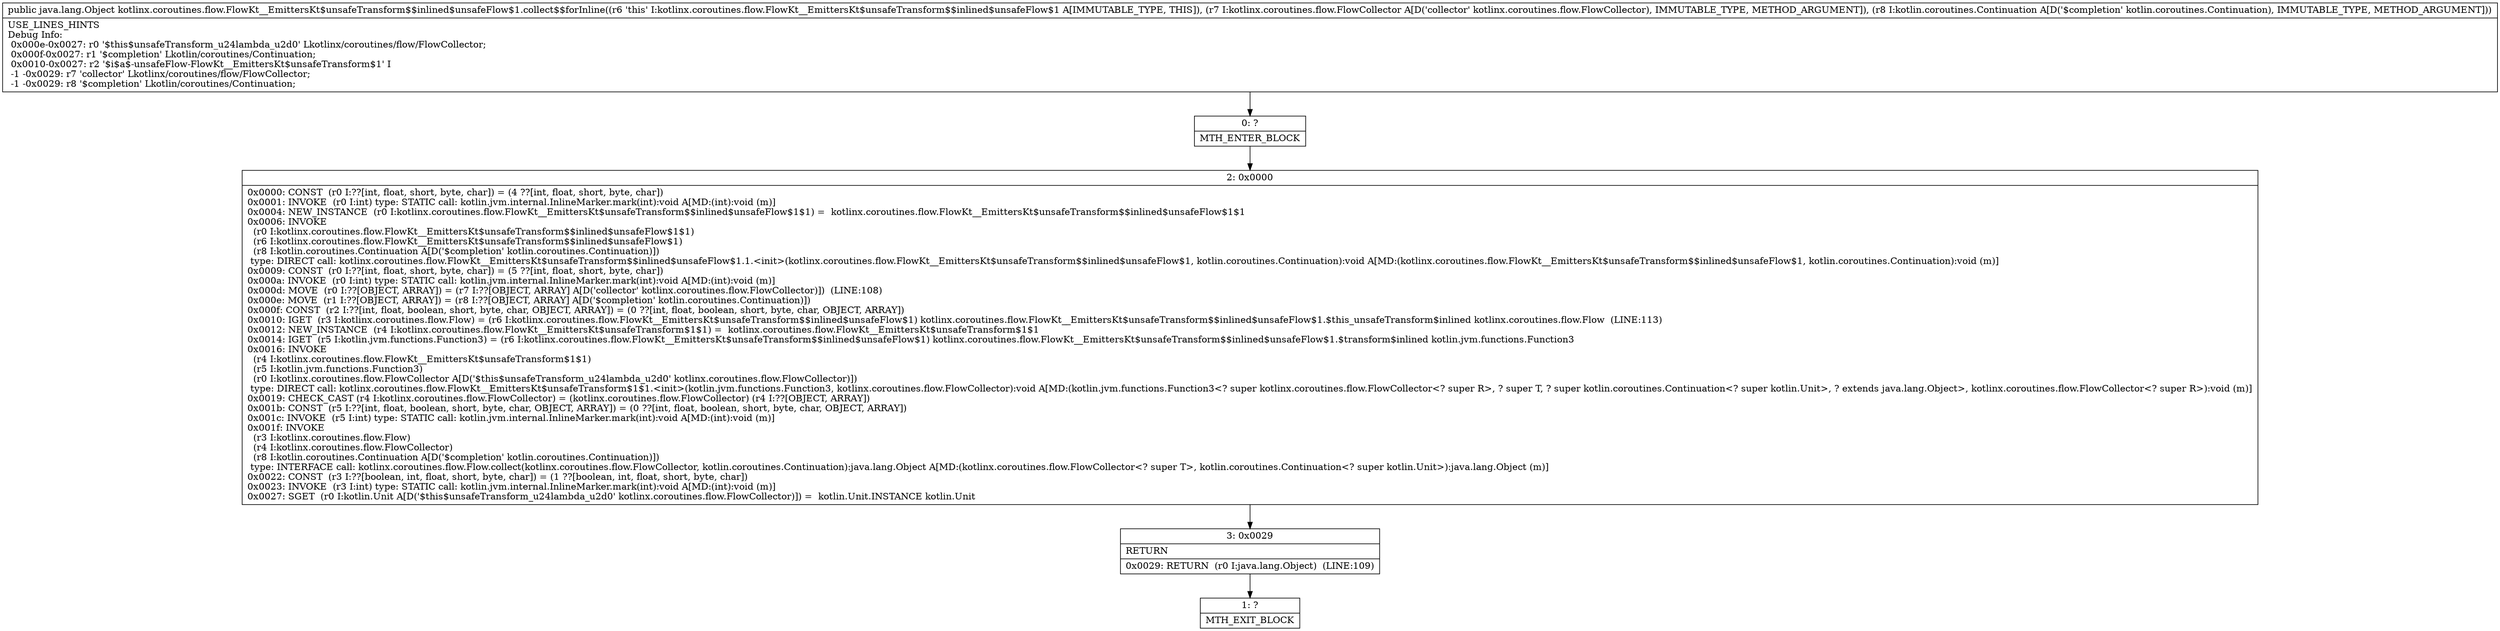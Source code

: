 digraph "CFG forkotlinx.coroutines.flow.FlowKt__EmittersKt$unsafeTransform$$inlined$unsafeFlow$1.collect$$forInline(Lkotlinx\/coroutines\/flow\/FlowCollector;Lkotlin\/coroutines\/Continuation;)Ljava\/lang\/Object;" {
Node_0 [shape=record,label="{0\:\ ?|MTH_ENTER_BLOCK\l}"];
Node_2 [shape=record,label="{2\:\ 0x0000|0x0000: CONST  (r0 I:??[int, float, short, byte, char]) = (4 ??[int, float, short, byte, char]) \l0x0001: INVOKE  (r0 I:int) type: STATIC call: kotlin.jvm.internal.InlineMarker.mark(int):void A[MD:(int):void (m)]\l0x0004: NEW_INSTANCE  (r0 I:kotlinx.coroutines.flow.FlowKt__EmittersKt$unsafeTransform$$inlined$unsafeFlow$1$1) =  kotlinx.coroutines.flow.FlowKt__EmittersKt$unsafeTransform$$inlined$unsafeFlow$1$1 \l0x0006: INVOKE  \l  (r0 I:kotlinx.coroutines.flow.FlowKt__EmittersKt$unsafeTransform$$inlined$unsafeFlow$1$1)\l  (r6 I:kotlinx.coroutines.flow.FlowKt__EmittersKt$unsafeTransform$$inlined$unsafeFlow$1)\l  (r8 I:kotlin.coroutines.Continuation A[D('$completion' kotlin.coroutines.Continuation)])\l type: DIRECT call: kotlinx.coroutines.flow.FlowKt__EmittersKt$unsafeTransform$$inlined$unsafeFlow$1.1.\<init\>(kotlinx.coroutines.flow.FlowKt__EmittersKt$unsafeTransform$$inlined$unsafeFlow$1, kotlin.coroutines.Continuation):void A[MD:(kotlinx.coroutines.flow.FlowKt__EmittersKt$unsafeTransform$$inlined$unsafeFlow$1, kotlin.coroutines.Continuation):void (m)]\l0x0009: CONST  (r0 I:??[int, float, short, byte, char]) = (5 ??[int, float, short, byte, char]) \l0x000a: INVOKE  (r0 I:int) type: STATIC call: kotlin.jvm.internal.InlineMarker.mark(int):void A[MD:(int):void (m)]\l0x000d: MOVE  (r0 I:??[OBJECT, ARRAY]) = (r7 I:??[OBJECT, ARRAY] A[D('collector' kotlinx.coroutines.flow.FlowCollector)])  (LINE:108)\l0x000e: MOVE  (r1 I:??[OBJECT, ARRAY]) = (r8 I:??[OBJECT, ARRAY] A[D('$completion' kotlin.coroutines.Continuation)]) \l0x000f: CONST  (r2 I:??[int, float, boolean, short, byte, char, OBJECT, ARRAY]) = (0 ??[int, float, boolean, short, byte, char, OBJECT, ARRAY]) \l0x0010: IGET  (r3 I:kotlinx.coroutines.flow.Flow) = (r6 I:kotlinx.coroutines.flow.FlowKt__EmittersKt$unsafeTransform$$inlined$unsafeFlow$1) kotlinx.coroutines.flow.FlowKt__EmittersKt$unsafeTransform$$inlined$unsafeFlow$1.$this_unsafeTransform$inlined kotlinx.coroutines.flow.Flow  (LINE:113)\l0x0012: NEW_INSTANCE  (r4 I:kotlinx.coroutines.flow.FlowKt__EmittersKt$unsafeTransform$1$1) =  kotlinx.coroutines.flow.FlowKt__EmittersKt$unsafeTransform$1$1 \l0x0014: IGET  (r5 I:kotlin.jvm.functions.Function3) = (r6 I:kotlinx.coroutines.flow.FlowKt__EmittersKt$unsafeTransform$$inlined$unsafeFlow$1) kotlinx.coroutines.flow.FlowKt__EmittersKt$unsafeTransform$$inlined$unsafeFlow$1.$transform$inlined kotlin.jvm.functions.Function3 \l0x0016: INVOKE  \l  (r4 I:kotlinx.coroutines.flow.FlowKt__EmittersKt$unsafeTransform$1$1)\l  (r5 I:kotlin.jvm.functions.Function3)\l  (r0 I:kotlinx.coroutines.flow.FlowCollector A[D('$this$unsafeTransform_u24lambda_u2d0' kotlinx.coroutines.flow.FlowCollector)])\l type: DIRECT call: kotlinx.coroutines.flow.FlowKt__EmittersKt$unsafeTransform$1$1.\<init\>(kotlin.jvm.functions.Function3, kotlinx.coroutines.flow.FlowCollector):void A[MD:(kotlin.jvm.functions.Function3\<? super kotlinx.coroutines.flow.FlowCollector\<? super R\>, ? super T, ? super kotlin.coroutines.Continuation\<? super kotlin.Unit\>, ? extends java.lang.Object\>, kotlinx.coroutines.flow.FlowCollector\<? super R\>):void (m)]\l0x0019: CHECK_CAST (r4 I:kotlinx.coroutines.flow.FlowCollector) = (kotlinx.coroutines.flow.FlowCollector) (r4 I:??[OBJECT, ARRAY]) \l0x001b: CONST  (r5 I:??[int, float, boolean, short, byte, char, OBJECT, ARRAY]) = (0 ??[int, float, boolean, short, byte, char, OBJECT, ARRAY]) \l0x001c: INVOKE  (r5 I:int) type: STATIC call: kotlin.jvm.internal.InlineMarker.mark(int):void A[MD:(int):void (m)]\l0x001f: INVOKE  \l  (r3 I:kotlinx.coroutines.flow.Flow)\l  (r4 I:kotlinx.coroutines.flow.FlowCollector)\l  (r8 I:kotlin.coroutines.Continuation A[D('$completion' kotlin.coroutines.Continuation)])\l type: INTERFACE call: kotlinx.coroutines.flow.Flow.collect(kotlinx.coroutines.flow.FlowCollector, kotlin.coroutines.Continuation):java.lang.Object A[MD:(kotlinx.coroutines.flow.FlowCollector\<? super T\>, kotlin.coroutines.Continuation\<? super kotlin.Unit\>):java.lang.Object (m)]\l0x0022: CONST  (r3 I:??[boolean, int, float, short, byte, char]) = (1 ??[boolean, int, float, short, byte, char]) \l0x0023: INVOKE  (r3 I:int) type: STATIC call: kotlin.jvm.internal.InlineMarker.mark(int):void A[MD:(int):void (m)]\l0x0027: SGET  (r0 I:kotlin.Unit A[D('$this$unsafeTransform_u24lambda_u2d0' kotlinx.coroutines.flow.FlowCollector)]) =  kotlin.Unit.INSTANCE kotlin.Unit \l}"];
Node_3 [shape=record,label="{3\:\ 0x0029|RETURN\l|0x0029: RETURN  (r0 I:java.lang.Object)  (LINE:109)\l}"];
Node_1 [shape=record,label="{1\:\ ?|MTH_EXIT_BLOCK\l}"];
MethodNode[shape=record,label="{public java.lang.Object kotlinx.coroutines.flow.FlowKt__EmittersKt$unsafeTransform$$inlined$unsafeFlow$1.collect$$forInline((r6 'this' I:kotlinx.coroutines.flow.FlowKt__EmittersKt$unsafeTransform$$inlined$unsafeFlow$1 A[IMMUTABLE_TYPE, THIS]), (r7 I:kotlinx.coroutines.flow.FlowCollector A[D('collector' kotlinx.coroutines.flow.FlowCollector), IMMUTABLE_TYPE, METHOD_ARGUMENT]), (r8 I:kotlin.coroutines.Continuation A[D('$completion' kotlin.coroutines.Continuation), IMMUTABLE_TYPE, METHOD_ARGUMENT]))  | USE_LINES_HINTS\lDebug Info:\l  0x000e\-0x0027: r0 '$this$unsafeTransform_u24lambda_u2d0' Lkotlinx\/coroutines\/flow\/FlowCollector;\l  0x000f\-0x0027: r1 '$completion' Lkotlin\/coroutines\/Continuation;\l  0x0010\-0x0027: r2 '$i$a$\-unsafeFlow\-FlowKt__EmittersKt$unsafeTransform$1' I\l  \-1 \-0x0029: r7 'collector' Lkotlinx\/coroutines\/flow\/FlowCollector;\l  \-1 \-0x0029: r8 '$completion' Lkotlin\/coroutines\/Continuation;\l}"];
MethodNode -> Node_0;Node_0 -> Node_2;
Node_2 -> Node_3;
Node_3 -> Node_1;
}


